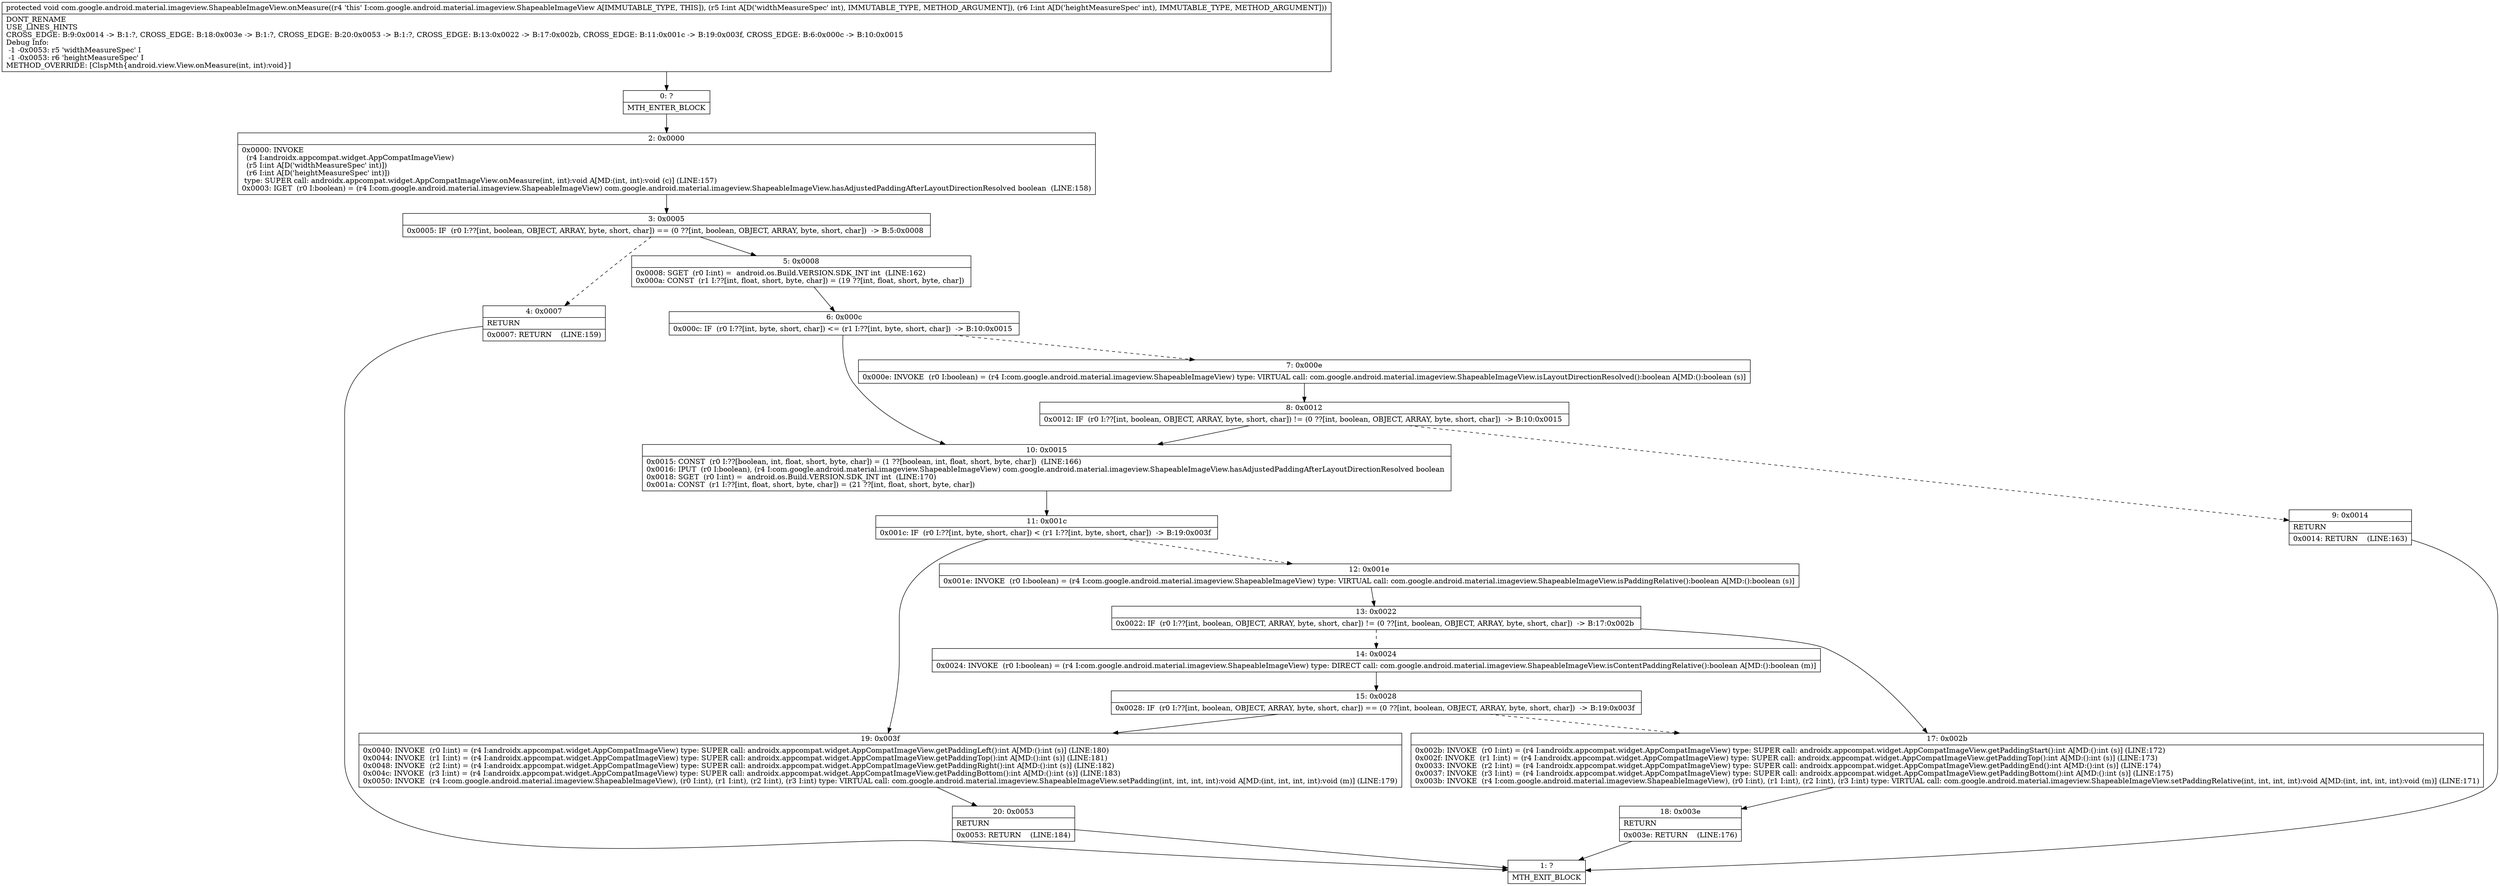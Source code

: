 digraph "CFG forcom.google.android.material.imageview.ShapeableImageView.onMeasure(II)V" {
Node_0 [shape=record,label="{0\:\ ?|MTH_ENTER_BLOCK\l}"];
Node_2 [shape=record,label="{2\:\ 0x0000|0x0000: INVOKE  \l  (r4 I:androidx.appcompat.widget.AppCompatImageView)\l  (r5 I:int A[D('widthMeasureSpec' int)])\l  (r6 I:int A[D('heightMeasureSpec' int)])\l type: SUPER call: androidx.appcompat.widget.AppCompatImageView.onMeasure(int, int):void A[MD:(int, int):void (c)] (LINE:157)\l0x0003: IGET  (r0 I:boolean) = (r4 I:com.google.android.material.imageview.ShapeableImageView) com.google.android.material.imageview.ShapeableImageView.hasAdjustedPaddingAfterLayoutDirectionResolved boolean  (LINE:158)\l}"];
Node_3 [shape=record,label="{3\:\ 0x0005|0x0005: IF  (r0 I:??[int, boolean, OBJECT, ARRAY, byte, short, char]) == (0 ??[int, boolean, OBJECT, ARRAY, byte, short, char])  \-\> B:5:0x0008 \l}"];
Node_4 [shape=record,label="{4\:\ 0x0007|RETURN\l|0x0007: RETURN    (LINE:159)\l}"];
Node_1 [shape=record,label="{1\:\ ?|MTH_EXIT_BLOCK\l}"];
Node_5 [shape=record,label="{5\:\ 0x0008|0x0008: SGET  (r0 I:int) =  android.os.Build.VERSION.SDK_INT int  (LINE:162)\l0x000a: CONST  (r1 I:??[int, float, short, byte, char]) = (19 ??[int, float, short, byte, char]) \l}"];
Node_6 [shape=record,label="{6\:\ 0x000c|0x000c: IF  (r0 I:??[int, byte, short, char]) \<= (r1 I:??[int, byte, short, char])  \-\> B:10:0x0015 \l}"];
Node_7 [shape=record,label="{7\:\ 0x000e|0x000e: INVOKE  (r0 I:boolean) = (r4 I:com.google.android.material.imageview.ShapeableImageView) type: VIRTUAL call: com.google.android.material.imageview.ShapeableImageView.isLayoutDirectionResolved():boolean A[MD:():boolean (s)]\l}"];
Node_8 [shape=record,label="{8\:\ 0x0012|0x0012: IF  (r0 I:??[int, boolean, OBJECT, ARRAY, byte, short, char]) != (0 ??[int, boolean, OBJECT, ARRAY, byte, short, char])  \-\> B:10:0x0015 \l}"];
Node_9 [shape=record,label="{9\:\ 0x0014|RETURN\l|0x0014: RETURN    (LINE:163)\l}"];
Node_10 [shape=record,label="{10\:\ 0x0015|0x0015: CONST  (r0 I:??[boolean, int, float, short, byte, char]) = (1 ??[boolean, int, float, short, byte, char])  (LINE:166)\l0x0016: IPUT  (r0 I:boolean), (r4 I:com.google.android.material.imageview.ShapeableImageView) com.google.android.material.imageview.ShapeableImageView.hasAdjustedPaddingAfterLayoutDirectionResolved boolean \l0x0018: SGET  (r0 I:int) =  android.os.Build.VERSION.SDK_INT int  (LINE:170)\l0x001a: CONST  (r1 I:??[int, float, short, byte, char]) = (21 ??[int, float, short, byte, char]) \l}"];
Node_11 [shape=record,label="{11\:\ 0x001c|0x001c: IF  (r0 I:??[int, byte, short, char]) \< (r1 I:??[int, byte, short, char])  \-\> B:19:0x003f \l}"];
Node_12 [shape=record,label="{12\:\ 0x001e|0x001e: INVOKE  (r0 I:boolean) = (r4 I:com.google.android.material.imageview.ShapeableImageView) type: VIRTUAL call: com.google.android.material.imageview.ShapeableImageView.isPaddingRelative():boolean A[MD:():boolean (s)]\l}"];
Node_13 [shape=record,label="{13\:\ 0x0022|0x0022: IF  (r0 I:??[int, boolean, OBJECT, ARRAY, byte, short, char]) != (0 ??[int, boolean, OBJECT, ARRAY, byte, short, char])  \-\> B:17:0x002b \l}"];
Node_14 [shape=record,label="{14\:\ 0x0024|0x0024: INVOKE  (r0 I:boolean) = (r4 I:com.google.android.material.imageview.ShapeableImageView) type: DIRECT call: com.google.android.material.imageview.ShapeableImageView.isContentPaddingRelative():boolean A[MD:():boolean (m)]\l}"];
Node_15 [shape=record,label="{15\:\ 0x0028|0x0028: IF  (r0 I:??[int, boolean, OBJECT, ARRAY, byte, short, char]) == (0 ??[int, boolean, OBJECT, ARRAY, byte, short, char])  \-\> B:19:0x003f \l}"];
Node_17 [shape=record,label="{17\:\ 0x002b|0x002b: INVOKE  (r0 I:int) = (r4 I:androidx.appcompat.widget.AppCompatImageView) type: SUPER call: androidx.appcompat.widget.AppCompatImageView.getPaddingStart():int A[MD:():int (s)] (LINE:172)\l0x002f: INVOKE  (r1 I:int) = (r4 I:androidx.appcompat.widget.AppCompatImageView) type: SUPER call: androidx.appcompat.widget.AppCompatImageView.getPaddingTop():int A[MD:():int (s)] (LINE:173)\l0x0033: INVOKE  (r2 I:int) = (r4 I:androidx.appcompat.widget.AppCompatImageView) type: SUPER call: androidx.appcompat.widget.AppCompatImageView.getPaddingEnd():int A[MD:():int (s)] (LINE:174)\l0x0037: INVOKE  (r3 I:int) = (r4 I:androidx.appcompat.widget.AppCompatImageView) type: SUPER call: androidx.appcompat.widget.AppCompatImageView.getPaddingBottom():int A[MD:():int (s)] (LINE:175)\l0x003b: INVOKE  (r4 I:com.google.android.material.imageview.ShapeableImageView), (r0 I:int), (r1 I:int), (r2 I:int), (r3 I:int) type: VIRTUAL call: com.google.android.material.imageview.ShapeableImageView.setPaddingRelative(int, int, int, int):void A[MD:(int, int, int, int):void (m)] (LINE:171)\l}"];
Node_18 [shape=record,label="{18\:\ 0x003e|RETURN\l|0x003e: RETURN    (LINE:176)\l}"];
Node_19 [shape=record,label="{19\:\ 0x003f|0x0040: INVOKE  (r0 I:int) = (r4 I:androidx.appcompat.widget.AppCompatImageView) type: SUPER call: androidx.appcompat.widget.AppCompatImageView.getPaddingLeft():int A[MD:():int (s)] (LINE:180)\l0x0044: INVOKE  (r1 I:int) = (r4 I:androidx.appcompat.widget.AppCompatImageView) type: SUPER call: androidx.appcompat.widget.AppCompatImageView.getPaddingTop():int A[MD:():int (s)] (LINE:181)\l0x0048: INVOKE  (r2 I:int) = (r4 I:androidx.appcompat.widget.AppCompatImageView) type: SUPER call: androidx.appcompat.widget.AppCompatImageView.getPaddingRight():int A[MD:():int (s)] (LINE:182)\l0x004c: INVOKE  (r3 I:int) = (r4 I:androidx.appcompat.widget.AppCompatImageView) type: SUPER call: androidx.appcompat.widget.AppCompatImageView.getPaddingBottom():int A[MD:():int (s)] (LINE:183)\l0x0050: INVOKE  (r4 I:com.google.android.material.imageview.ShapeableImageView), (r0 I:int), (r1 I:int), (r2 I:int), (r3 I:int) type: VIRTUAL call: com.google.android.material.imageview.ShapeableImageView.setPadding(int, int, int, int):void A[MD:(int, int, int, int):void (m)] (LINE:179)\l}"];
Node_20 [shape=record,label="{20\:\ 0x0053|RETURN\l|0x0053: RETURN    (LINE:184)\l}"];
MethodNode[shape=record,label="{protected void com.google.android.material.imageview.ShapeableImageView.onMeasure((r4 'this' I:com.google.android.material.imageview.ShapeableImageView A[IMMUTABLE_TYPE, THIS]), (r5 I:int A[D('widthMeasureSpec' int), IMMUTABLE_TYPE, METHOD_ARGUMENT]), (r6 I:int A[D('heightMeasureSpec' int), IMMUTABLE_TYPE, METHOD_ARGUMENT]))  | DONT_RENAME\lUSE_LINES_HINTS\lCROSS_EDGE: B:9:0x0014 \-\> B:1:?, CROSS_EDGE: B:18:0x003e \-\> B:1:?, CROSS_EDGE: B:20:0x0053 \-\> B:1:?, CROSS_EDGE: B:13:0x0022 \-\> B:17:0x002b, CROSS_EDGE: B:11:0x001c \-\> B:19:0x003f, CROSS_EDGE: B:6:0x000c \-\> B:10:0x0015\lDebug Info:\l  \-1 \-0x0053: r5 'widthMeasureSpec' I\l  \-1 \-0x0053: r6 'heightMeasureSpec' I\lMETHOD_OVERRIDE: [ClspMth\{android.view.View.onMeasure(int, int):void\}]\l}"];
MethodNode -> Node_0;Node_0 -> Node_2;
Node_2 -> Node_3;
Node_3 -> Node_4[style=dashed];
Node_3 -> Node_5;
Node_4 -> Node_1;
Node_5 -> Node_6;
Node_6 -> Node_7[style=dashed];
Node_6 -> Node_10;
Node_7 -> Node_8;
Node_8 -> Node_9[style=dashed];
Node_8 -> Node_10;
Node_9 -> Node_1;
Node_10 -> Node_11;
Node_11 -> Node_12[style=dashed];
Node_11 -> Node_19;
Node_12 -> Node_13;
Node_13 -> Node_14[style=dashed];
Node_13 -> Node_17;
Node_14 -> Node_15;
Node_15 -> Node_17[style=dashed];
Node_15 -> Node_19;
Node_17 -> Node_18;
Node_18 -> Node_1;
Node_19 -> Node_20;
Node_20 -> Node_1;
}

